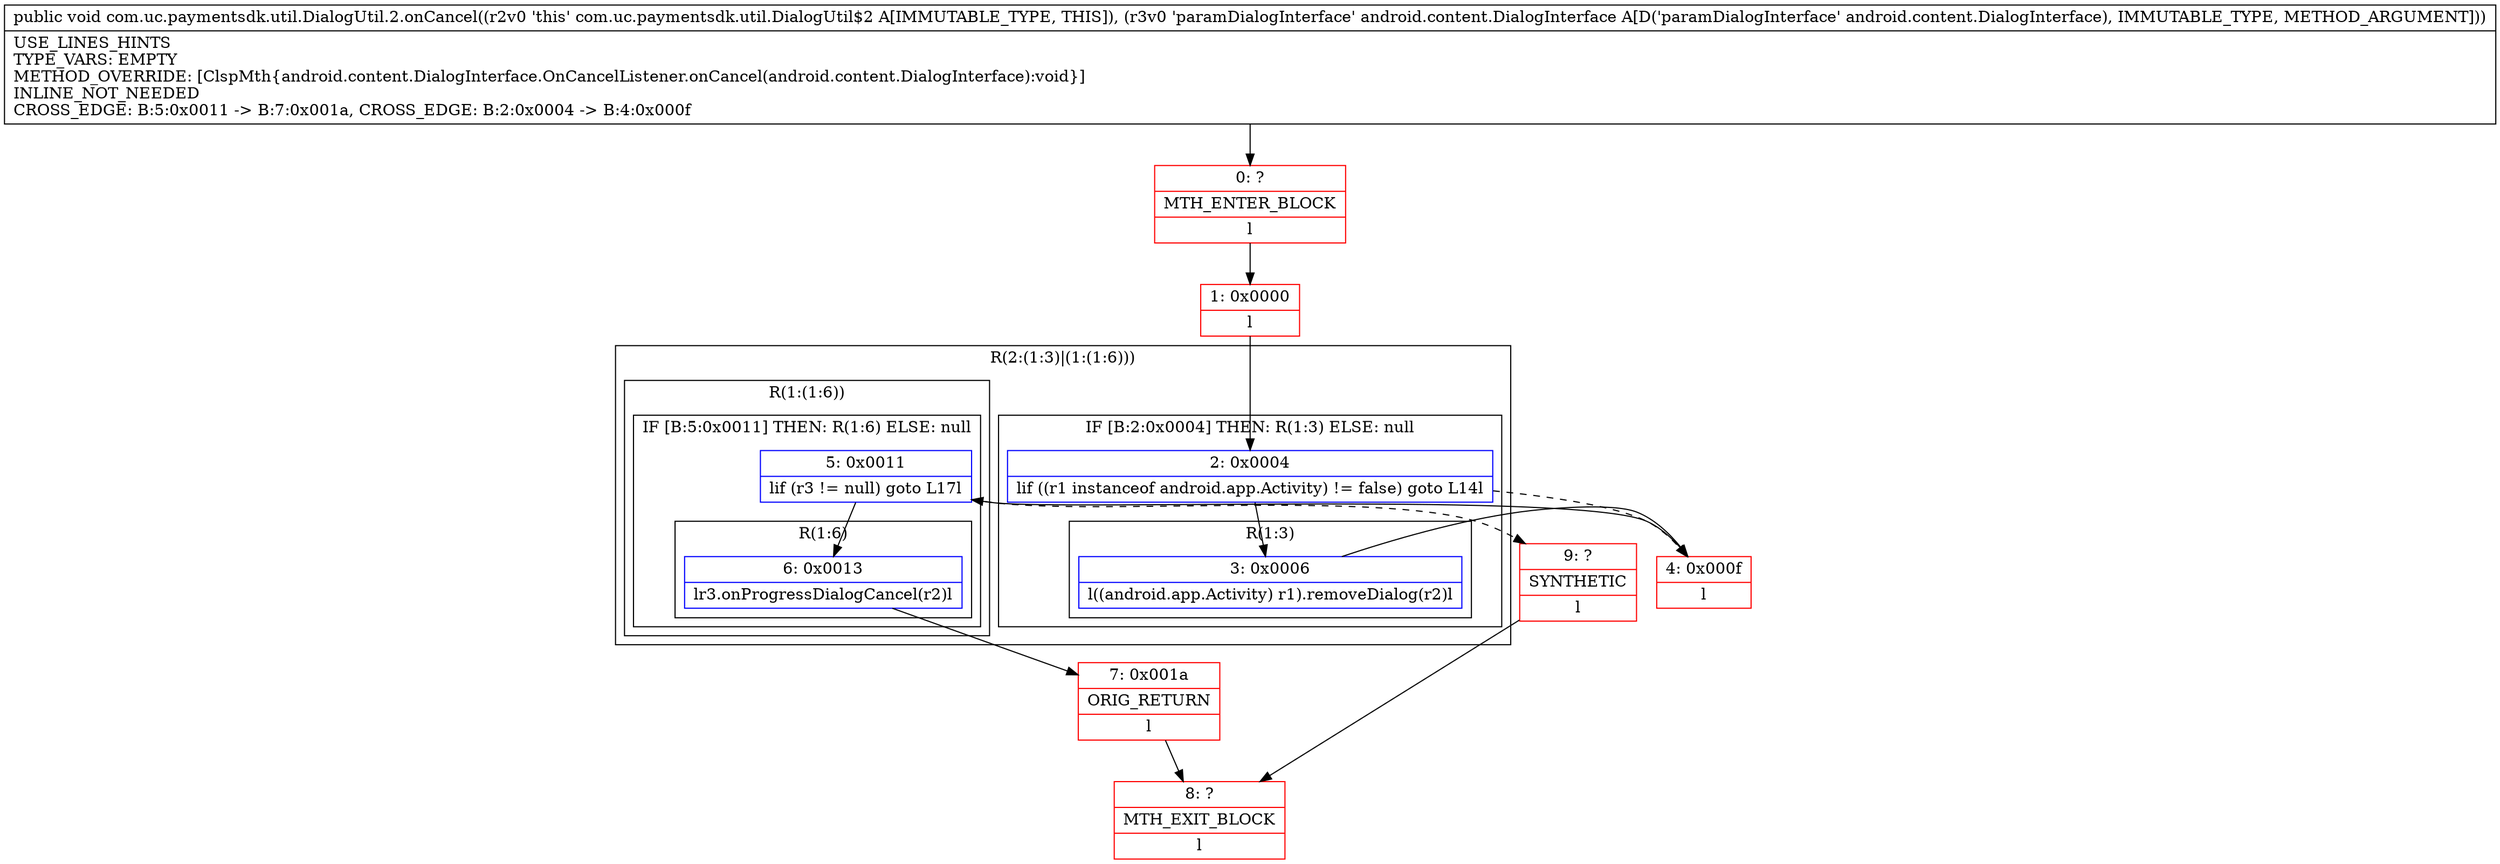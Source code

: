 digraph "CFG forcom.uc.paymentsdk.util.DialogUtil.2.onCancel(Landroid\/content\/DialogInterface;)V" {
subgraph cluster_Region_209944718 {
label = "R(2:(1:3)|(1:(1:6)))";
node [shape=record,color=blue];
subgraph cluster_IfRegion_372918283 {
label = "IF [B:2:0x0004] THEN: R(1:3) ELSE: null";
node [shape=record,color=blue];
Node_2 [shape=record,label="{2\:\ 0x0004|lif ((r1 instanceof android.app.Activity) != false) goto L14l}"];
subgraph cluster_Region_2072639689 {
label = "R(1:3)";
node [shape=record,color=blue];
Node_3 [shape=record,label="{3\:\ 0x0006|l((android.app.Activity) r1).removeDialog(r2)l}"];
}
}
subgraph cluster_Region_169077878 {
label = "R(1:(1:6))";
node [shape=record,color=blue];
subgraph cluster_IfRegion_444893770 {
label = "IF [B:5:0x0011] THEN: R(1:6) ELSE: null";
node [shape=record,color=blue];
Node_5 [shape=record,label="{5\:\ 0x0011|lif (r3 != null) goto L17l}"];
subgraph cluster_Region_1580921601 {
label = "R(1:6)";
node [shape=record,color=blue];
Node_6 [shape=record,label="{6\:\ 0x0013|lr3.onProgressDialogCancel(r2)l}"];
}
}
}
}
Node_0 [shape=record,color=red,label="{0\:\ ?|MTH_ENTER_BLOCK\l|l}"];
Node_1 [shape=record,color=red,label="{1\:\ 0x0000|l}"];
Node_4 [shape=record,color=red,label="{4\:\ 0x000f|l}"];
Node_7 [shape=record,color=red,label="{7\:\ 0x001a|ORIG_RETURN\l|l}"];
Node_8 [shape=record,color=red,label="{8\:\ ?|MTH_EXIT_BLOCK\l|l}"];
Node_9 [shape=record,color=red,label="{9\:\ ?|SYNTHETIC\l|l}"];
MethodNode[shape=record,label="{public void com.uc.paymentsdk.util.DialogUtil.2.onCancel((r2v0 'this' com.uc.paymentsdk.util.DialogUtil$2 A[IMMUTABLE_TYPE, THIS]), (r3v0 'paramDialogInterface' android.content.DialogInterface A[D('paramDialogInterface' android.content.DialogInterface), IMMUTABLE_TYPE, METHOD_ARGUMENT]))  | USE_LINES_HINTS\lTYPE_VARS: EMPTY\lMETHOD_OVERRIDE: [ClspMth\{android.content.DialogInterface.OnCancelListener.onCancel(android.content.DialogInterface):void\}]\lINLINE_NOT_NEEDED\lCROSS_EDGE: B:5:0x0011 \-\> B:7:0x001a, CROSS_EDGE: B:2:0x0004 \-\> B:4:0x000f\l}"];
MethodNode -> Node_0;
Node_2 -> Node_3;
Node_2 -> Node_4[style=dashed];
Node_3 -> Node_4;
Node_5 -> Node_6;
Node_5 -> Node_9[style=dashed];
Node_6 -> Node_7;
Node_0 -> Node_1;
Node_1 -> Node_2;
Node_4 -> Node_5;
Node_7 -> Node_8;
Node_9 -> Node_8;
}

